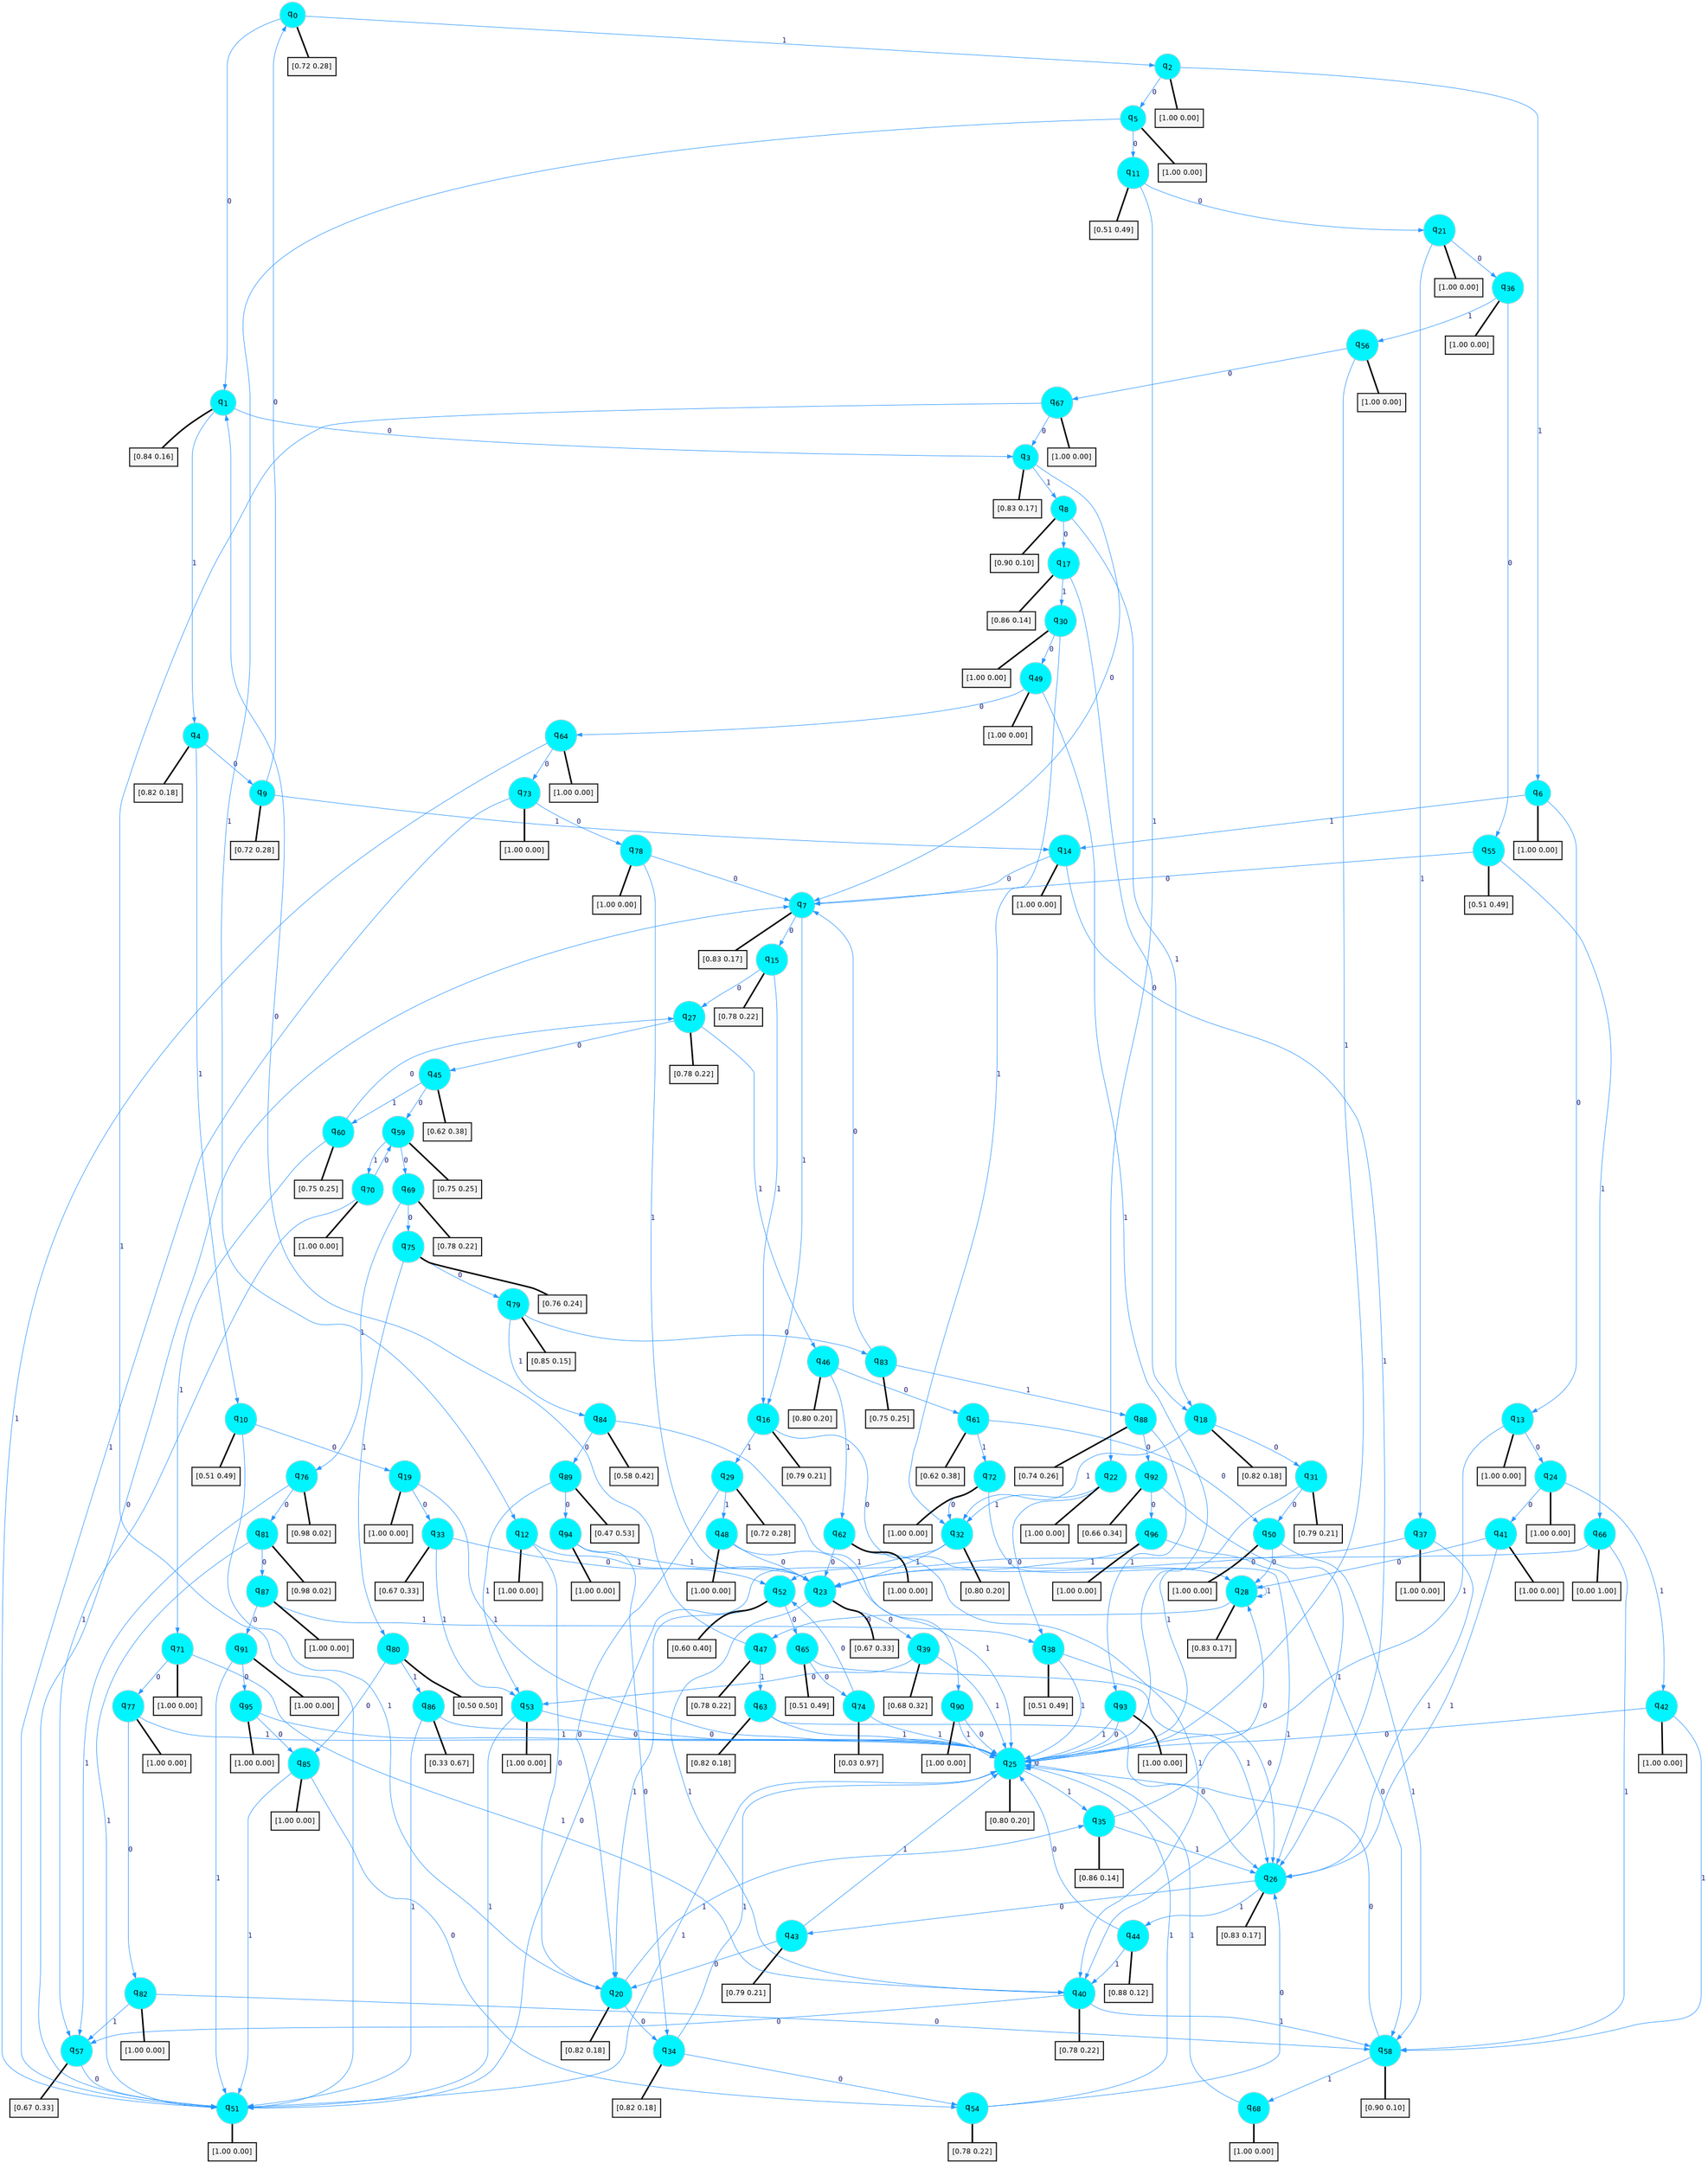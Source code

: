 digraph G {
graph [
bgcolor=transparent, dpi=300, rankdir=TD, size="40,25"];
node [
color=gray, fillcolor=turquoise1, fontcolor=black, fontname=Helvetica, fontsize=16, fontweight=bold, shape=circle, style=filled];
edge [
arrowsize=1, color=dodgerblue1, fontcolor=midnightblue, fontname=courier, fontweight=bold, penwidth=1, style=solid, weight=20];
0[label=<q<SUB>0</SUB>>];
1[label=<q<SUB>1</SUB>>];
2[label=<q<SUB>2</SUB>>];
3[label=<q<SUB>3</SUB>>];
4[label=<q<SUB>4</SUB>>];
5[label=<q<SUB>5</SUB>>];
6[label=<q<SUB>6</SUB>>];
7[label=<q<SUB>7</SUB>>];
8[label=<q<SUB>8</SUB>>];
9[label=<q<SUB>9</SUB>>];
10[label=<q<SUB>10</SUB>>];
11[label=<q<SUB>11</SUB>>];
12[label=<q<SUB>12</SUB>>];
13[label=<q<SUB>13</SUB>>];
14[label=<q<SUB>14</SUB>>];
15[label=<q<SUB>15</SUB>>];
16[label=<q<SUB>16</SUB>>];
17[label=<q<SUB>17</SUB>>];
18[label=<q<SUB>18</SUB>>];
19[label=<q<SUB>19</SUB>>];
20[label=<q<SUB>20</SUB>>];
21[label=<q<SUB>21</SUB>>];
22[label=<q<SUB>22</SUB>>];
23[label=<q<SUB>23</SUB>>];
24[label=<q<SUB>24</SUB>>];
25[label=<q<SUB>25</SUB>>];
26[label=<q<SUB>26</SUB>>];
27[label=<q<SUB>27</SUB>>];
28[label=<q<SUB>28</SUB>>];
29[label=<q<SUB>29</SUB>>];
30[label=<q<SUB>30</SUB>>];
31[label=<q<SUB>31</SUB>>];
32[label=<q<SUB>32</SUB>>];
33[label=<q<SUB>33</SUB>>];
34[label=<q<SUB>34</SUB>>];
35[label=<q<SUB>35</SUB>>];
36[label=<q<SUB>36</SUB>>];
37[label=<q<SUB>37</SUB>>];
38[label=<q<SUB>38</SUB>>];
39[label=<q<SUB>39</SUB>>];
40[label=<q<SUB>40</SUB>>];
41[label=<q<SUB>41</SUB>>];
42[label=<q<SUB>42</SUB>>];
43[label=<q<SUB>43</SUB>>];
44[label=<q<SUB>44</SUB>>];
45[label=<q<SUB>45</SUB>>];
46[label=<q<SUB>46</SUB>>];
47[label=<q<SUB>47</SUB>>];
48[label=<q<SUB>48</SUB>>];
49[label=<q<SUB>49</SUB>>];
50[label=<q<SUB>50</SUB>>];
51[label=<q<SUB>51</SUB>>];
52[label=<q<SUB>52</SUB>>];
53[label=<q<SUB>53</SUB>>];
54[label=<q<SUB>54</SUB>>];
55[label=<q<SUB>55</SUB>>];
56[label=<q<SUB>56</SUB>>];
57[label=<q<SUB>57</SUB>>];
58[label=<q<SUB>58</SUB>>];
59[label=<q<SUB>59</SUB>>];
60[label=<q<SUB>60</SUB>>];
61[label=<q<SUB>61</SUB>>];
62[label=<q<SUB>62</SUB>>];
63[label=<q<SUB>63</SUB>>];
64[label=<q<SUB>64</SUB>>];
65[label=<q<SUB>65</SUB>>];
66[label=<q<SUB>66</SUB>>];
67[label=<q<SUB>67</SUB>>];
68[label=<q<SUB>68</SUB>>];
69[label=<q<SUB>69</SUB>>];
70[label=<q<SUB>70</SUB>>];
71[label=<q<SUB>71</SUB>>];
72[label=<q<SUB>72</SUB>>];
73[label=<q<SUB>73</SUB>>];
74[label=<q<SUB>74</SUB>>];
75[label=<q<SUB>75</SUB>>];
76[label=<q<SUB>76</SUB>>];
77[label=<q<SUB>77</SUB>>];
78[label=<q<SUB>78</SUB>>];
79[label=<q<SUB>79</SUB>>];
80[label=<q<SUB>80</SUB>>];
81[label=<q<SUB>81</SUB>>];
82[label=<q<SUB>82</SUB>>];
83[label=<q<SUB>83</SUB>>];
84[label=<q<SUB>84</SUB>>];
85[label=<q<SUB>85</SUB>>];
86[label=<q<SUB>86</SUB>>];
87[label=<q<SUB>87</SUB>>];
88[label=<q<SUB>88</SUB>>];
89[label=<q<SUB>89</SUB>>];
90[label=<q<SUB>90</SUB>>];
91[label=<q<SUB>91</SUB>>];
92[label=<q<SUB>92</SUB>>];
93[label=<q<SUB>93</SUB>>];
94[label=<q<SUB>94</SUB>>];
95[label=<q<SUB>95</SUB>>];
96[label=<q<SUB>96</SUB>>];
97[label="[0.72 0.28]", shape=box,fontcolor=black, fontname=Helvetica, fontsize=14, penwidth=2, fillcolor=whitesmoke,color=black];
98[label="[0.84 0.16]", shape=box,fontcolor=black, fontname=Helvetica, fontsize=14, penwidth=2, fillcolor=whitesmoke,color=black];
99[label="[1.00 0.00]", shape=box,fontcolor=black, fontname=Helvetica, fontsize=14, penwidth=2, fillcolor=whitesmoke,color=black];
100[label="[0.83 0.17]", shape=box,fontcolor=black, fontname=Helvetica, fontsize=14, penwidth=2, fillcolor=whitesmoke,color=black];
101[label="[0.82 0.18]", shape=box,fontcolor=black, fontname=Helvetica, fontsize=14, penwidth=2, fillcolor=whitesmoke,color=black];
102[label="[1.00 0.00]", shape=box,fontcolor=black, fontname=Helvetica, fontsize=14, penwidth=2, fillcolor=whitesmoke,color=black];
103[label="[1.00 0.00]", shape=box,fontcolor=black, fontname=Helvetica, fontsize=14, penwidth=2, fillcolor=whitesmoke,color=black];
104[label="[0.83 0.17]", shape=box,fontcolor=black, fontname=Helvetica, fontsize=14, penwidth=2, fillcolor=whitesmoke,color=black];
105[label="[0.90 0.10]", shape=box,fontcolor=black, fontname=Helvetica, fontsize=14, penwidth=2, fillcolor=whitesmoke,color=black];
106[label="[0.72 0.28]", shape=box,fontcolor=black, fontname=Helvetica, fontsize=14, penwidth=2, fillcolor=whitesmoke,color=black];
107[label="[0.51 0.49]", shape=box,fontcolor=black, fontname=Helvetica, fontsize=14, penwidth=2, fillcolor=whitesmoke,color=black];
108[label="[0.51 0.49]", shape=box,fontcolor=black, fontname=Helvetica, fontsize=14, penwidth=2, fillcolor=whitesmoke,color=black];
109[label="[1.00 0.00]", shape=box,fontcolor=black, fontname=Helvetica, fontsize=14, penwidth=2, fillcolor=whitesmoke,color=black];
110[label="[1.00 0.00]", shape=box,fontcolor=black, fontname=Helvetica, fontsize=14, penwidth=2, fillcolor=whitesmoke,color=black];
111[label="[1.00 0.00]", shape=box,fontcolor=black, fontname=Helvetica, fontsize=14, penwidth=2, fillcolor=whitesmoke,color=black];
112[label="[0.78 0.22]", shape=box,fontcolor=black, fontname=Helvetica, fontsize=14, penwidth=2, fillcolor=whitesmoke,color=black];
113[label="[0.79 0.21]", shape=box,fontcolor=black, fontname=Helvetica, fontsize=14, penwidth=2, fillcolor=whitesmoke,color=black];
114[label="[0.86 0.14]", shape=box,fontcolor=black, fontname=Helvetica, fontsize=14, penwidth=2, fillcolor=whitesmoke,color=black];
115[label="[0.82 0.18]", shape=box,fontcolor=black, fontname=Helvetica, fontsize=14, penwidth=2, fillcolor=whitesmoke,color=black];
116[label="[1.00 0.00]", shape=box,fontcolor=black, fontname=Helvetica, fontsize=14, penwidth=2, fillcolor=whitesmoke,color=black];
117[label="[0.82 0.18]", shape=box,fontcolor=black, fontname=Helvetica, fontsize=14, penwidth=2, fillcolor=whitesmoke,color=black];
118[label="[1.00 0.00]", shape=box,fontcolor=black, fontname=Helvetica, fontsize=14, penwidth=2, fillcolor=whitesmoke,color=black];
119[label="[1.00 0.00]", shape=box,fontcolor=black, fontname=Helvetica, fontsize=14, penwidth=2, fillcolor=whitesmoke,color=black];
120[label="[0.67 0.33]", shape=box,fontcolor=black, fontname=Helvetica, fontsize=14, penwidth=2, fillcolor=whitesmoke,color=black];
121[label="[1.00 0.00]", shape=box,fontcolor=black, fontname=Helvetica, fontsize=14, penwidth=2, fillcolor=whitesmoke,color=black];
122[label="[0.80 0.20]", shape=box,fontcolor=black, fontname=Helvetica, fontsize=14, penwidth=2, fillcolor=whitesmoke,color=black];
123[label="[0.83 0.17]", shape=box,fontcolor=black, fontname=Helvetica, fontsize=14, penwidth=2, fillcolor=whitesmoke,color=black];
124[label="[0.78 0.22]", shape=box,fontcolor=black, fontname=Helvetica, fontsize=14, penwidth=2, fillcolor=whitesmoke,color=black];
125[label="[0.83 0.17]", shape=box,fontcolor=black, fontname=Helvetica, fontsize=14, penwidth=2, fillcolor=whitesmoke,color=black];
126[label="[0.72 0.28]", shape=box,fontcolor=black, fontname=Helvetica, fontsize=14, penwidth=2, fillcolor=whitesmoke,color=black];
127[label="[1.00 0.00]", shape=box,fontcolor=black, fontname=Helvetica, fontsize=14, penwidth=2, fillcolor=whitesmoke,color=black];
128[label="[0.79 0.21]", shape=box,fontcolor=black, fontname=Helvetica, fontsize=14, penwidth=2, fillcolor=whitesmoke,color=black];
129[label="[0.80 0.20]", shape=box,fontcolor=black, fontname=Helvetica, fontsize=14, penwidth=2, fillcolor=whitesmoke,color=black];
130[label="[0.67 0.33]", shape=box,fontcolor=black, fontname=Helvetica, fontsize=14, penwidth=2, fillcolor=whitesmoke,color=black];
131[label="[0.82 0.18]", shape=box,fontcolor=black, fontname=Helvetica, fontsize=14, penwidth=2, fillcolor=whitesmoke,color=black];
132[label="[0.86 0.14]", shape=box,fontcolor=black, fontname=Helvetica, fontsize=14, penwidth=2, fillcolor=whitesmoke,color=black];
133[label="[1.00 0.00]", shape=box,fontcolor=black, fontname=Helvetica, fontsize=14, penwidth=2, fillcolor=whitesmoke,color=black];
134[label="[1.00 0.00]", shape=box,fontcolor=black, fontname=Helvetica, fontsize=14, penwidth=2, fillcolor=whitesmoke,color=black];
135[label="[0.51 0.49]", shape=box,fontcolor=black, fontname=Helvetica, fontsize=14, penwidth=2, fillcolor=whitesmoke,color=black];
136[label="[0.68 0.32]", shape=box,fontcolor=black, fontname=Helvetica, fontsize=14, penwidth=2, fillcolor=whitesmoke,color=black];
137[label="[0.78 0.22]", shape=box,fontcolor=black, fontname=Helvetica, fontsize=14, penwidth=2, fillcolor=whitesmoke,color=black];
138[label="[1.00 0.00]", shape=box,fontcolor=black, fontname=Helvetica, fontsize=14, penwidth=2, fillcolor=whitesmoke,color=black];
139[label="[1.00 0.00]", shape=box,fontcolor=black, fontname=Helvetica, fontsize=14, penwidth=2, fillcolor=whitesmoke,color=black];
140[label="[0.79 0.21]", shape=box,fontcolor=black, fontname=Helvetica, fontsize=14, penwidth=2, fillcolor=whitesmoke,color=black];
141[label="[0.88 0.12]", shape=box,fontcolor=black, fontname=Helvetica, fontsize=14, penwidth=2, fillcolor=whitesmoke,color=black];
142[label="[0.62 0.38]", shape=box,fontcolor=black, fontname=Helvetica, fontsize=14, penwidth=2, fillcolor=whitesmoke,color=black];
143[label="[0.80 0.20]", shape=box,fontcolor=black, fontname=Helvetica, fontsize=14, penwidth=2, fillcolor=whitesmoke,color=black];
144[label="[0.78 0.22]", shape=box,fontcolor=black, fontname=Helvetica, fontsize=14, penwidth=2, fillcolor=whitesmoke,color=black];
145[label="[1.00 0.00]", shape=box,fontcolor=black, fontname=Helvetica, fontsize=14, penwidth=2, fillcolor=whitesmoke,color=black];
146[label="[1.00 0.00]", shape=box,fontcolor=black, fontname=Helvetica, fontsize=14, penwidth=2, fillcolor=whitesmoke,color=black];
147[label="[1.00 0.00]", shape=box,fontcolor=black, fontname=Helvetica, fontsize=14, penwidth=2, fillcolor=whitesmoke,color=black];
148[label="[1.00 0.00]", shape=box,fontcolor=black, fontname=Helvetica, fontsize=14, penwidth=2, fillcolor=whitesmoke,color=black];
149[label="[0.60 0.40]", shape=box,fontcolor=black, fontname=Helvetica, fontsize=14, penwidth=2, fillcolor=whitesmoke,color=black];
150[label="[1.00 0.00]", shape=box,fontcolor=black, fontname=Helvetica, fontsize=14, penwidth=2, fillcolor=whitesmoke,color=black];
151[label="[0.78 0.22]", shape=box,fontcolor=black, fontname=Helvetica, fontsize=14, penwidth=2, fillcolor=whitesmoke,color=black];
152[label="[0.51 0.49]", shape=box,fontcolor=black, fontname=Helvetica, fontsize=14, penwidth=2, fillcolor=whitesmoke,color=black];
153[label="[1.00 0.00]", shape=box,fontcolor=black, fontname=Helvetica, fontsize=14, penwidth=2, fillcolor=whitesmoke,color=black];
154[label="[0.67 0.33]", shape=box,fontcolor=black, fontname=Helvetica, fontsize=14, penwidth=2, fillcolor=whitesmoke,color=black];
155[label="[0.90 0.10]", shape=box,fontcolor=black, fontname=Helvetica, fontsize=14, penwidth=2, fillcolor=whitesmoke,color=black];
156[label="[0.75 0.25]", shape=box,fontcolor=black, fontname=Helvetica, fontsize=14, penwidth=2, fillcolor=whitesmoke,color=black];
157[label="[0.75 0.25]", shape=box,fontcolor=black, fontname=Helvetica, fontsize=14, penwidth=2, fillcolor=whitesmoke,color=black];
158[label="[0.62 0.38]", shape=box,fontcolor=black, fontname=Helvetica, fontsize=14, penwidth=2, fillcolor=whitesmoke,color=black];
159[label="[1.00 0.00]", shape=box,fontcolor=black, fontname=Helvetica, fontsize=14, penwidth=2, fillcolor=whitesmoke,color=black];
160[label="[0.82 0.18]", shape=box,fontcolor=black, fontname=Helvetica, fontsize=14, penwidth=2, fillcolor=whitesmoke,color=black];
161[label="[1.00 0.00]", shape=box,fontcolor=black, fontname=Helvetica, fontsize=14, penwidth=2, fillcolor=whitesmoke,color=black];
162[label="[0.51 0.49]", shape=box,fontcolor=black, fontname=Helvetica, fontsize=14, penwidth=2, fillcolor=whitesmoke,color=black];
163[label="[0.00 1.00]", shape=box,fontcolor=black, fontname=Helvetica, fontsize=14, penwidth=2, fillcolor=whitesmoke,color=black];
164[label="[1.00 0.00]", shape=box,fontcolor=black, fontname=Helvetica, fontsize=14, penwidth=2, fillcolor=whitesmoke,color=black];
165[label="[1.00 0.00]", shape=box,fontcolor=black, fontname=Helvetica, fontsize=14, penwidth=2, fillcolor=whitesmoke,color=black];
166[label="[0.78 0.22]", shape=box,fontcolor=black, fontname=Helvetica, fontsize=14, penwidth=2, fillcolor=whitesmoke,color=black];
167[label="[1.00 0.00]", shape=box,fontcolor=black, fontname=Helvetica, fontsize=14, penwidth=2, fillcolor=whitesmoke,color=black];
168[label="[1.00 0.00]", shape=box,fontcolor=black, fontname=Helvetica, fontsize=14, penwidth=2, fillcolor=whitesmoke,color=black];
169[label="[1.00 0.00]", shape=box,fontcolor=black, fontname=Helvetica, fontsize=14, penwidth=2, fillcolor=whitesmoke,color=black];
170[label="[1.00 0.00]", shape=box,fontcolor=black, fontname=Helvetica, fontsize=14, penwidth=2, fillcolor=whitesmoke,color=black];
171[label="[0.03 0.97]", shape=box,fontcolor=black, fontname=Helvetica, fontsize=14, penwidth=2, fillcolor=whitesmoke,color=black];
172[label="[0.76 0.24]", shape=box,fontcolor=black, fontname=Helvetica, fontsize=14, penwidth=2, fillcolor=whitesmoke,color=black];
173[label="[0.98 0.02]", shape=box,fontcolor=black, fontname=Helvetica, fontsize=14, penwidth=2, fillcolor=whitesmoke,color=black];
174[label="[1.00 0.00]", shape=box,fontcolor=black, fontname=Helvetica, fontsize=14, penwidth=2, fillcolor=whitesmoke,color=black];
175[label="[1.00 0.00]", shape=box,fontcolor=black, fontname=Helvetica, fontsize=14, penwidth=2, fillcolor=whitesmoke,color=black];
176[label="[0.85 0.15]", shape=box,fontcolor=black, fontname=Helvetica, fontsize=14, penwidth=2, fillcolor=whitesmoke,color=black];
177[label="[0.50 0.50]", shape=box,fontcolor=black, fontname=Helvetica, fontsize=14, penwidth=2, fillcolor=whitesmoke,color=black];
178[label="[0.98 0.02]", shape=box,fontcolor=black, fontname=Helvetica, fontsize=14, penwidth=2, fillcolor=whitesmoke,color=black];
179[label="[1.00 0.00]", shape=box,fontcolor=black, fontname=Helvetica, fontsize=14, penwidth=2, fillcolor=whitesmoke,color=black];
180[label="[0.75 0.25]", shape=box,fontcolor=black, fontname=Helvetica, fontsize=14, penwidth=2, fillcolor=whitesmoke,color=black];
181[label="[0.58 0.42]", shape=box,fontcolor=black, fontname=Helvetica, fontsize=14, penwidth=2, fillcolor=whitesmoke,color=black];
182[label="[1.00 0.00]", shape=box,fontcolor=black, fontname=Helvetica, fontsize=14, penwidth=2, fillcolor=whitesmoke,color=black];
183[label="[0.33 0.67]", shape=box,fontcolor=black, fontname=Helvetica, fontsize=14, penwidth=2, fillcolor=whitesmoke,color=black];
184[label="[1.00 0.00]", shape=box,fontcolor=black, fontname=Helvetica, fontsize=14, penwidth=2, fillcolor=whitesmoke,color=black];
185[label="[0.74 0.26]", shape=box,fontcolor=black, fontname=Helvetica, fontsize=14, penwidth=2, fillcolor=whitesmoke,color=black];
186[label="[0.47 0.53]", shape=box,fontcolor=black, fontname=Helvetica, fontsize=14, penwidth=2, fillcolor=whitesmoke,color=black];
187[label="[1.00 0.00]", shape=box,fontcolor=black, fontname=Helvetica, fontsize=14, penwidth=2, fillcolor=whitesmoke,color=black];
188[label="[1.00 0.00]", shape=box,fontcolor=black, fontname=Helvetica, fontsize=14, penwidth=2, fillcolor=whitesmoke,color=black];
189[label="[0.66 0.34]", shape=box,fontcolor=black, fontname=Helvetica, fontsize=14, penwidth=2, fillcolor=whitesmoke,color=black];
190[label="[1.00 0.00]", shape=box,fontcolor=black, fontname=Helvetica, fontsize=14, penwidth=2, fillcolor=whitesmoke,color=black];
191[label="[1.00 0.00]", shape=box,fontcolor=black, fontname=Helvetica, fontsize=14, penwidth=2, fillcolor=whitesmoke,color=black];
192[label="[1.00 0.00]", shape=box,fontcolor=black, fontname=Helvetica, fontsize=14, penwidth=2, fillcolor=whitesmoke,color=black];
193[label="[1.00 0.00]", shape=box,fontcolor=black, fontname=Helvetica, fontsize=14, penwidth=2, fillcolor=whitesmoke,color=black];
0->1 [label=0];
0->2 [label=1];
0->97 [arrowhead=none, penwidth=3,color=black];
1->3 [label=0];
1->4 [label=1];
1->98 [arrowhead=none, penwidth=3,color=black];
2->5 [label=0];
2->6 [label=1];
2->99 [arrowhead=none, penwidth=3,color=black];
3->7 [label=0];
3->8 [label=1];
3->100 [arrowhead=none, penwidth=3,color=black];
4->9 [label=0];
4->10 [label=1];
4->101 [arrowhead=none, penwidth=3,color=black];
5->11 [label=0];
5->12 [label=1];
5->102 [arrowhead=none, penwidth=3,color=black];
6->13 [label=0];
6->14 [label=1];
6->103 [arrowhead=none, penwidth=3,color=black];
7->15 [label=0];
7->16 [label=1];
7->104 [arrowhead=none, penwidth=3,color=black];
8->17 [label=0];
8->18 [label=1];
8->105 [arrowhead=none, penwidth=3,color=black];
9->0 [label=0];
9->14 [label=1];
9->106 [arrowhead=none, penwidth=3,color=black];
10->19 [label=0];
10->20 [label=1];
10->107 [arrowhead=none, penwidth=3,color=black];
11->21 [label=0];
11->22 [label=1];
11->108 [arrowhead=none, penwidth=3,color=black];
12->20 [label=0];
12->23 [label=1];
12->109 [arrowhead=none, penwidth=3,color=black];
13->24 [label=0];
13->25 [label=1];
13->110 [arrowhead=none, penwidth=3,color=black];
14->7 [label=0];
14->26 [label=1];
14->111 [arrowhead=none, penwidth=3,color=black];
15->27 [label=0];
15->16 [label=1];
15->112 [arrowhead=none, penwidth=3,color=black];
16->28 [label=0];
16->29 [label=1];
16->113 [arrowhead=none, penwidth=3,color=black];
17->18 [label=0];
17->30 [label=1];
17->114 [arrowhead=none, penwidth=3,color=black];
18->31 [label=0];
18->32 [label=1];
18->115 [arrowhead=none, penwidth=3,color=black];
19->33 [label=0];
19->25 [label=1];
19->116 [arrowhead=none, penwidth=3,color=black];
20->34 [label=0];
20->35 [label=1];
20->117 [arrowhead=none, penwidth=3,color=black];
21->36 [label=0];
21->37 [label=1];
21->118 [arrowhead=none, penwidth=3,color=black];
22->38 [label=0];
22->32 [label=1];
22->119 [arrowhead=none, penwidth=3,color=black];
23->39 [label=0];
23->40 [label=1];
23->120 [arrowhead=none, penwidth=3,color=black];
24->41 [label=0];
24->42 [label=1];
24->121 [arrowhead=none, penwidth=3,color=black];
25->25 [label=0];
25->35 [label=1];
25->122 [arrowhead=none, penwidth=3,color=black];
26->43 [label=0];
26->44 [label=1];
26->123 [arrowhead=none, penwidth=3,color=black];
27->45 [label=0];
27->46 [label=1];
27->124 [arrowhead=none, penwidth=3,color=black];
28->47 [label=0];
28->28 [label=1];
28->125 [arrowhead=none, penwidth=3,color=black];
29->20 [label=0];
29->48 [label=1];
29->126 [arrowhead=none, penwidth=3,color=black];
30->49 [label=0];
30->32 [label=1];
30->127 [arrowhead=none, penwidth=3,color=black];
31->50 [label=0];
31->25 [label=1];
31->128 [arrowhead=none, penwidth=3,color=black];
32->51 [label=0];
32->23 [label=1];
32->129 [arrowhead=none, penwidth=3,color=black];
33->52 [label=0];
33->53 [label=1];
33->130 [arrowhead=none, penwidth=3,color=black];
34->54 [label=0];
34->25 [label=1];
34->131 [arrowhead=none, penwidth=3,color=black];
35->28 [label=0];
35->26 [label=1];
35->132 [arrowhead=none, penwidth=3,color=black];
36->55 [label=0];
36->56 [label=1];
36->133 [arrowhead=none, penwidth=3,color=black];
37->23 [label=0];
37->26 [label=1];
37->134 [arrowhead=none, penwidth=3,color=black];
38->26 [label=0];
38->25 [label=1];
38->135 [arrowhead=none, penwidth=3,color=black];
39->53 [label=0];
39->25 [label=1];
39->136 [arrowhead=none, penwidth=3,color=black];
40->57 [label=0];
40->58 [label=1];
40->137 [arrowhead=none, penwidth=3,color=black];
41->28 [label=0];
41->26 [label=1];
41->138 [arrowhead=none, penwidth=3,color=black];
42->25 [label=0];
42->58 [label=1];
42->139 [arrowhead=none, penwidth=3,color=black];
43->20 [label=0];
43->25 [label=1];
43->140 [arrowhead=none, penwidth=3,color=black];
44->25 [label=0];
44->40 [label=1];
44->141 [arrowhead=none, penwidth=3,color=black];
45->59 [label=0];
45->60 [label=1];
45->142 [arrowhead=none, penwidth=3,color=black];
46->61 [label=0];
46->62 [label=1];
46->143 [arrowhead=none, penwidth=3,color=black];
47->1 [label=0];
47->63 [label=1];
47->144 [arrowhead=none, penwidth=3,color=black];
48->23 [label=0];
48->25 [label=1];
48->145 [arrowhead=none, penwidth=3,color=black];
49->64 [label=0];
49->25 [label=1];
49->146 [arrowhead=none, penwidth=3,color=black];
50->28 [label=0];
50->58 [label=1];
50->147 [arrowhead=none, penwidth=3,color=black];
51->7 [label=0];
51->25 [label=1];
51->148 [arrowhead=none, penwidth=3,color=black];
52->65 [label=0];
52->20 [label=1];
52->149 [arrowhead=none, penwidth=3,color=black];
53->25 [label=0];
53->51 [label=1];
53->150 [arrowhead=none, penwidth=3,color=black];
54->26 [label=0];
54->25 [label=1];
54->151 [arrowhead=none, penwidth=3,color=black];
55->7 [label=0];
55->66 [label=1];
55->152 [arrowhead=none, penwidth=3,color=black];
56->67 [label=0];
56->25 [label=1];
56->153 [arrowhead=none, penwidth=3,color=black];
57->51 [label=0];
57->154 [arrowhead=none, penwidth=3,color=black];
58->25 [label=0];
58->68 [label=1];
58->155 [arrowhead=none, penwidth=3,color=black];
59->69 [label=0];
59->70 [label=1];
59->156 [arrowhead=none, penwidth=3,color=black];
60->27 [label=0];
60->71 [label=1];
60->157 [arrowhead=none, penwidth=3,color=black];
61->50 [label=0];
61->72 [label=1];
61->158 [arrowhead=none, penwidth=3,color=black];
62->23 [label=0];
62->40 [label=1];
62->159 [arrowhead=none, penwidth=3,color=black];
63->26 [label=0];
63->25 [label=1];
63->160 [arrowhead=none, penwidth=3,color=black];
64->73 [label=0];
64->51 [label=1];
64->161 [arrowhead=none, penwidth=3,color=black];
65->74 [label=0];
65->26 [label=1];
65->162 [arrowhead=none, penwidth=3,color=black];
66->52 [label=0];
66->58 [label=1];
66->163 [arrowhead=none, penwidth=3,color=black];
67->3 [label=0];
67->51 [label=1];
67->164 [arrowhead=none, penwidth=3,color=black];
68->25 [label=1];
68->165 [arrowhead=none, penwidth=3,color=black];
69->75 [label=0];
69->76 [label=1];
69->166 [arrowhead=none, penwidth=3,color=black];
70->59 [label=0];
70->57 [label=1];
70->167 [arrowhead=none, penwidth=3,color=black];
71->77 [label=0];
71->40 [label=1];
71->168 [arrowhead=none, penwidth=3,color=black];
72->32 [label=0];
72->40 [label=1];
72->169 [arrowhead=none, penwidth=3,color=black];
73->78 [label=0];
73->51 [label=1];
73->170 [arrowhead=none, penwidth=3,color=black];
74->52 [label=0];
74->25 [label=1];
74->171 [arrowhead=none, penwidth=3,color=black];
75->79 [label=0];
75->80 [label=1];
75->172 [arrowhead=none, penwidth=3,color=black];
76->81 [label=0];
76->57 [label=1];
76->173 [arrowhead=none, penwidth=3,color=black];
77->82 [label=0];
77->25 [label=1];
77->174 [arrowhead=none, penwidth=3,color=black];
78->7 [label=0];
78->23 [label=1];
78->175 [arrowhead=none, penwidth=3,color=black];
79->83 [label=0];
79->84 [label=1];
79->176 [arrowhead=none, penwidth=3,color=black];
80->85 [label=0];
80->86 [label=1];
80->177 [arrowhead=none, penwidth=3,color=black];
81->87 [label=0];
81->51 [label=1];
81->178 [arrowhead=none, penwidth=3,color=black];
82->58 [label=0];
82->57 [label=1];
82->179 [arrowhead=none, penwidth=3,color=black];
83->7 [label=0];
83->88 [label=1];
83->180 [arrowhead=none, penwidth=3,color=black];
84->89 [label=0];
84->90 [label=1];
84->181 [arrowhead=none, penwidth=3,color=black];
85->54 [label=0];
85->51 [label=1];
85->182 [arrowhead=none, penwidth=3,color=black];
86->25 [label=0];
86->51 [label=1];
86->183 [arrowhead=none, penwidth=3,color=black];
87->91 [label=0];
87->38 [label=1];
87->184 [arrowhead=none, penwidth=3,color=black];
88->92 [label=0];
88->93 [label=1];
88->185 [arrowhead=none, penwidth=3,color=black];
89->94 [label=0];
89->53 [label=1];
89->186 [arrowhead=none, penwidth=3,color=black];
90->25 [label=0];
90->25 [label=1];
90->187 [arrowhead=none, penwidth=3,color=black];
91->95 [label=0];
91->51 [label=1];
91->188 [arrowhead=none, penwidth=3,color=black];
92->96 [label=0];
92->26 [label=1];
92->189 [arrowhead=none, penwidth=3,color=black];
93->25 [label=0];
93->25 [label=1];
93->190 [arrowhead=none, penwidth=3,color=black];
94->34 [label=0];
94->23 [label=1];
94->191 [arrowhead=none, penwidth=3,color=black];
95->85 [label=0];
95->25 [label=1];
95->192 [arrowhead=none, penwidth=3,color=black];
96->58 [label=0];
96->23 [label=1];
96->193 [arrowhead=none, penwidth=3,color=black];
}
